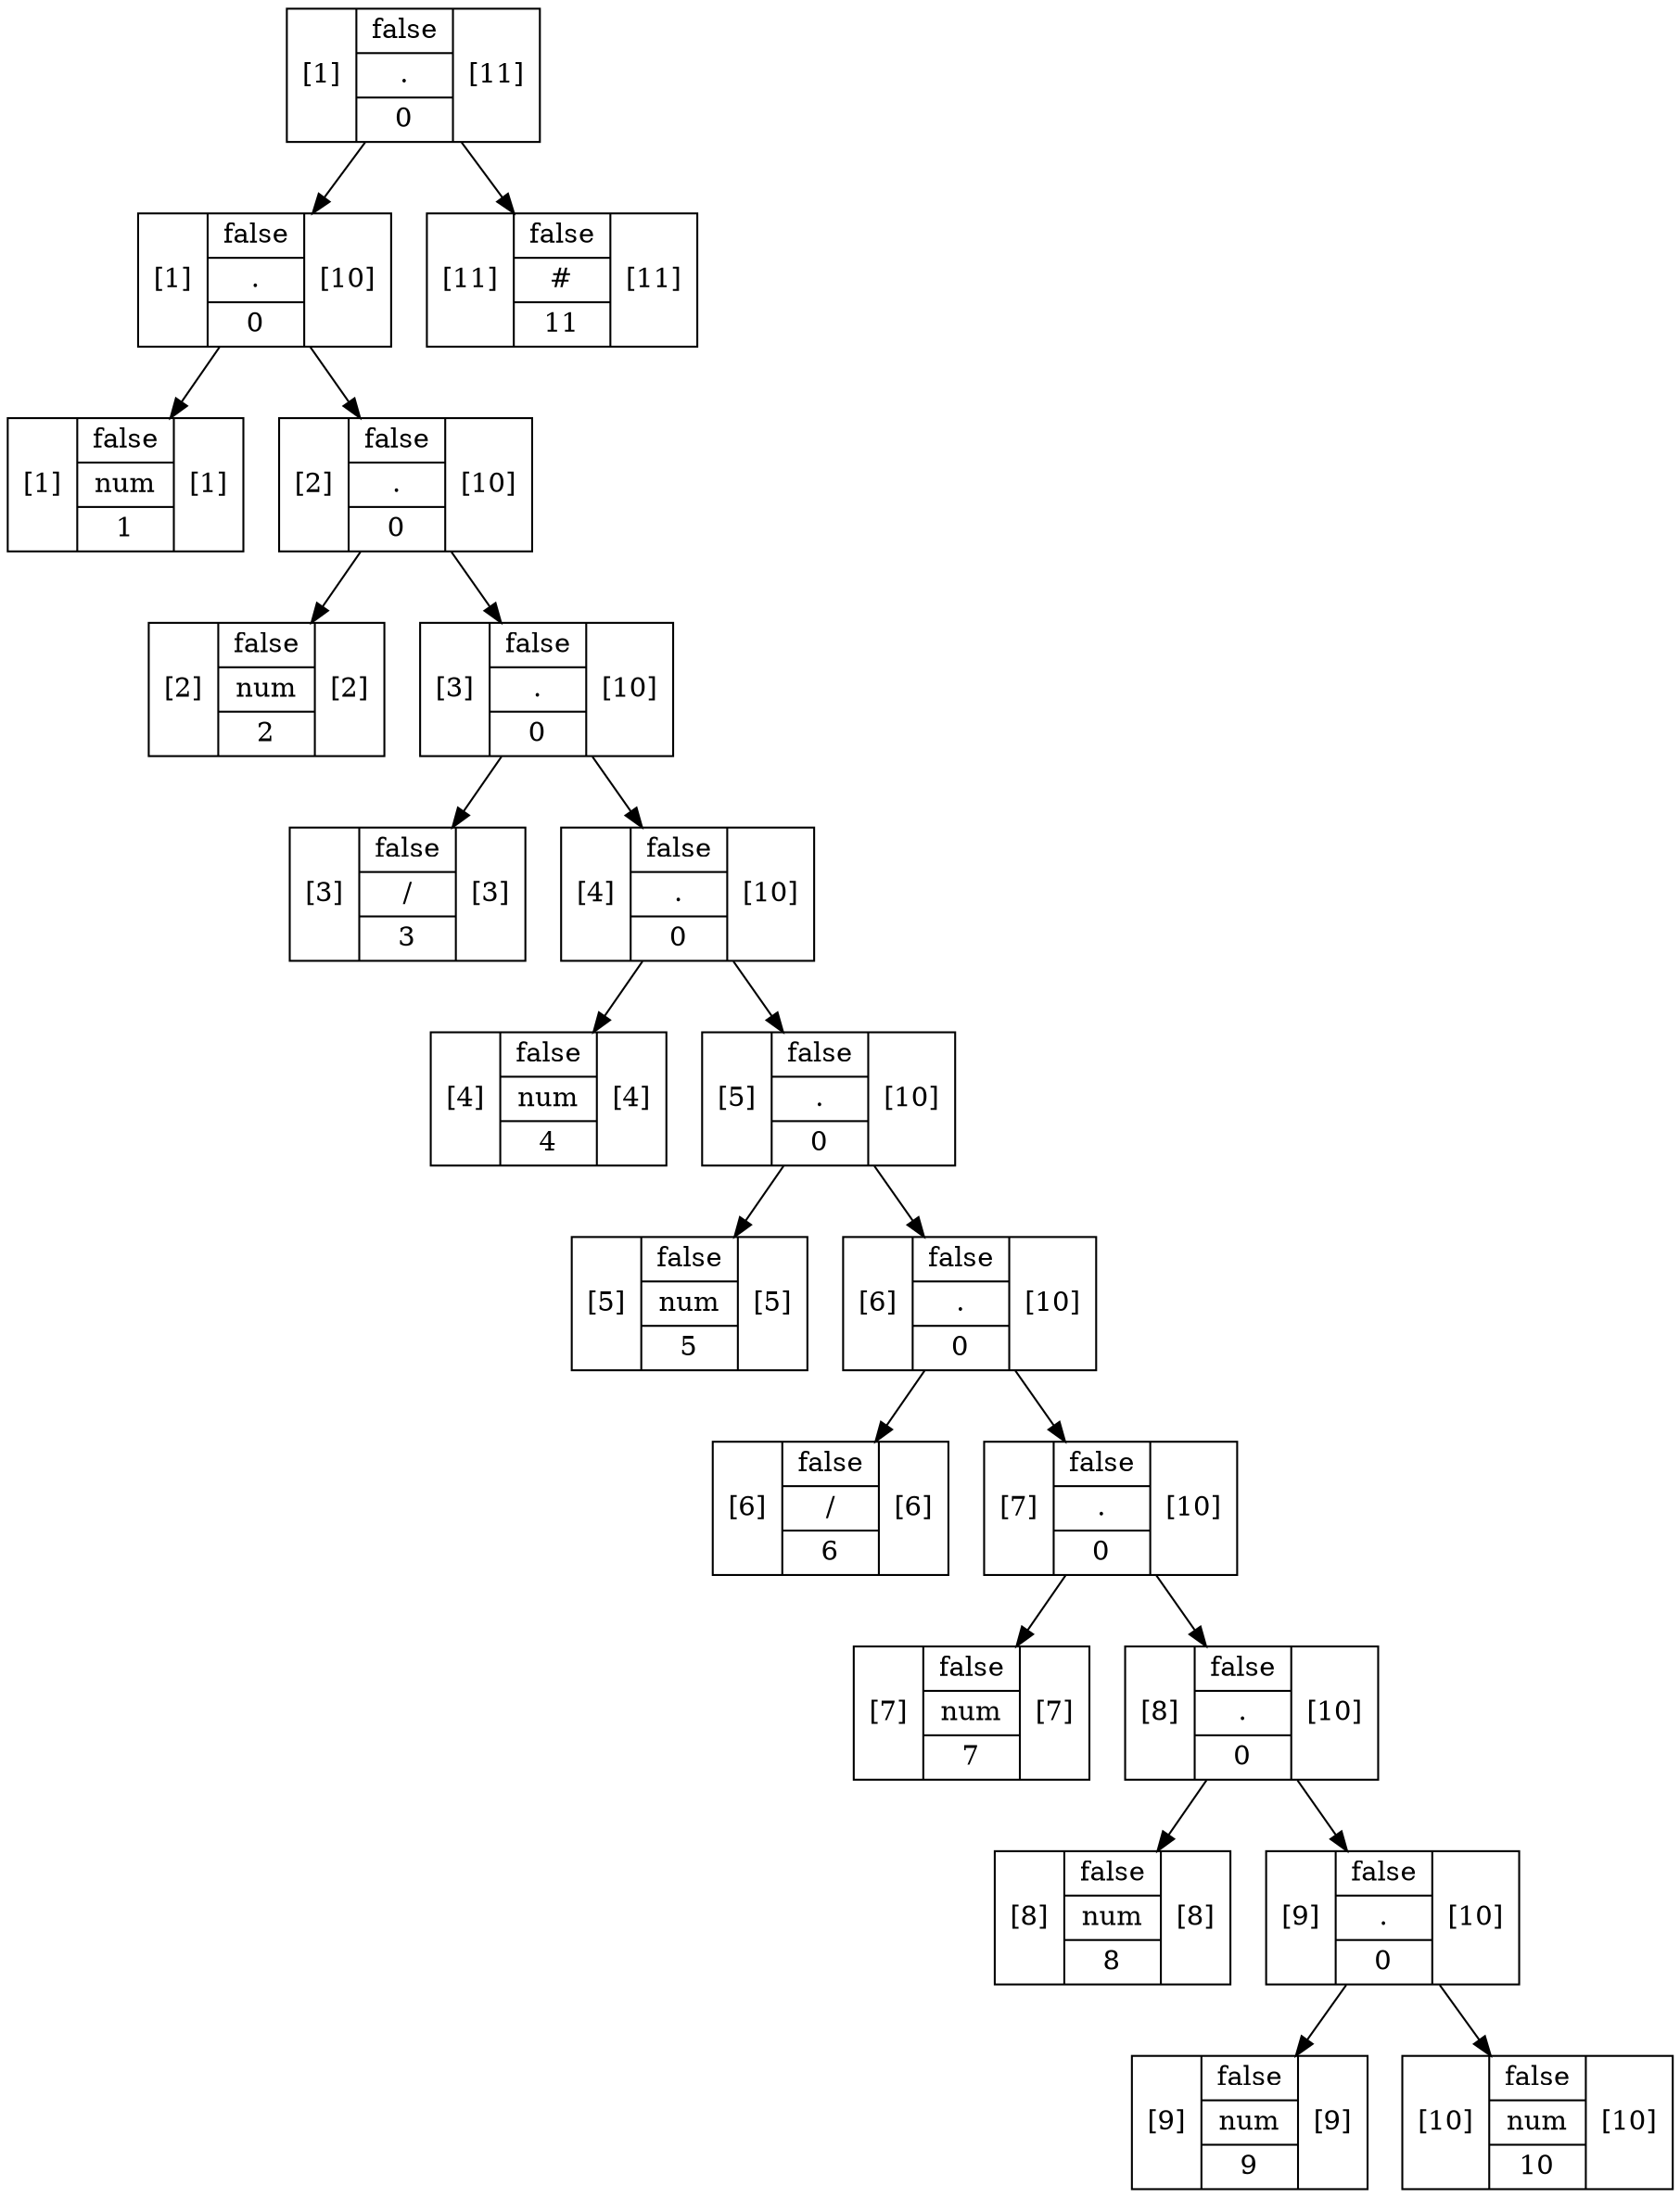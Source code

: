 digraph structs {
    node [shape=record];ArbolNodoMetodo3f035342[label="[1]|{false|{num}|1}|[1]"];
ArbolNodoMetodo42211a23[label="[2]|{false|{num}|2}|[2]"];
ArbolNodoMetodo3db6a63e[label="[3]|{false|{/}|3}|[3]"];
ArbolNodoMetodo3cbaccfa[label="[4]|{false|{num}|4}|[4]"];
ArbolNodoMetodo1986116c[label="[5]|{false|{num}|5}|[5]"];
ArbolNodoMetodo533cf07d[label="[6]|{false|{/}|6}|[6]"];
ArbolNodoMetodo5b333b72[label="[7]|{false|{num}|7}|[7]"];
ArbolNodoMetodo3104f1f2[label="[8]|{false|{num}|8}|[8]"];
ArbolNodoMetodo18a09bcf[label="[9]|{false|{num}|9}|[9]"];
ArbolNodoMetodo2c2b3fbe[label="[10]|{false|{num}|10}|[10]"];
ArbolNodoMetodo6e0179e2[label="[9]|{false|{.}|0}|[10]"];
ArbolNodoMetodo6e0179e2 -> ArbolNodoMetodo18a09bcf;
ArbolNodoMetodo6e0179e2 -> ArbolNodoMetodo2c2b3fbe;
ArbolNodoMetodo781c8eb1[label="[8]|{false|{.}|0}|[10]"];
ArbolNodoMetodo781c8eb1 -> ArbolNodoMetodo3104f1f2;
ArbolNodoMetodo781c8eb1 -> ArbolNodoMetodo6e0179e2;
ArbolNodoMetodo647e1c9e[label="[7]|{false|{.}|0}|[10]"];
ArbolNodoMetodo647e1c9e -> ArbolNodoMetodo5b333b72;
ArbolNodoMetodo647e1c9e -> ArbolNodoMetodo781c8eb1;
ArbolNodoMetodo11dd0960[label="[6]|{false|{.}|0}|[10]"];
ArbolNodoMetodo11dd0960 -> ArbolNodoMetodo533cf07d;
ArbolNodoMetodo11dd0960 -> ArbolNodoMetodo647e1c9e;
ArbolNodoMetodo74f6acd0[label="[5]|{false|{.}|0}|[10]"];
ArbolNodoMetodo74f6acd0 -> ArbolNodoMetodo1986116c;
ArbolNodoMetodo74f6acd0 -> ArbolNodoMetodo11dd0960;
ArbolNodoMetodo6803ddf9[label="[4]|{false|{.}|0}|[10]"];
ArbolNodoMetodo6803ddf9 -> ArbolNodoMetodo3cbaccfa;
ArbolNodoMetodo6803ddf9 -> ArbolNodoMetodo74f6acd0;
ArbolNodoMetodo7c0da68b[label="[3]|{false|{.}|0}|[10]"];
ArbolNodoMetodo7c0da68b -> ArbolNodoMetodo3db6a63e;
ArbolNodoMetodo7c0da68b -> ArbolNodoMetodo6803ddf9;
ArbolNodoMetodo5622663[label="[2]|{false|{.}|0}|[10]"];
ArbolNodoMetodo5622663 -> ArbolNodoMetodo42211a23;
ArbolNodoMetodo5622663 -> ArbolNodoMetodo7c0da68b;
ArbolNodoMetodo44b39a33[label="[1]|{false|{.}|0}|[10]"];
ArbolNodoMetodo44b39a33 -> ArbolNodoMetodo3f035342;
ArbolNodoMetodo44b39a33 -> ArbolNodoMetodo5622663;
ArbolNodoMetodo32296b49[label="[11]|{false|{#}|11}|[11]"];
ArbolNodoMetodo2381aa79[label="[1]|{false|{.}|0}|[11]"];
ArbolNodoMetodo2381aa79 -> ArbolNodoMetodo44b39a33;
ArbolNodoMetodo2381aa79 -> ArbolNodoMetodo32296b49;
}

